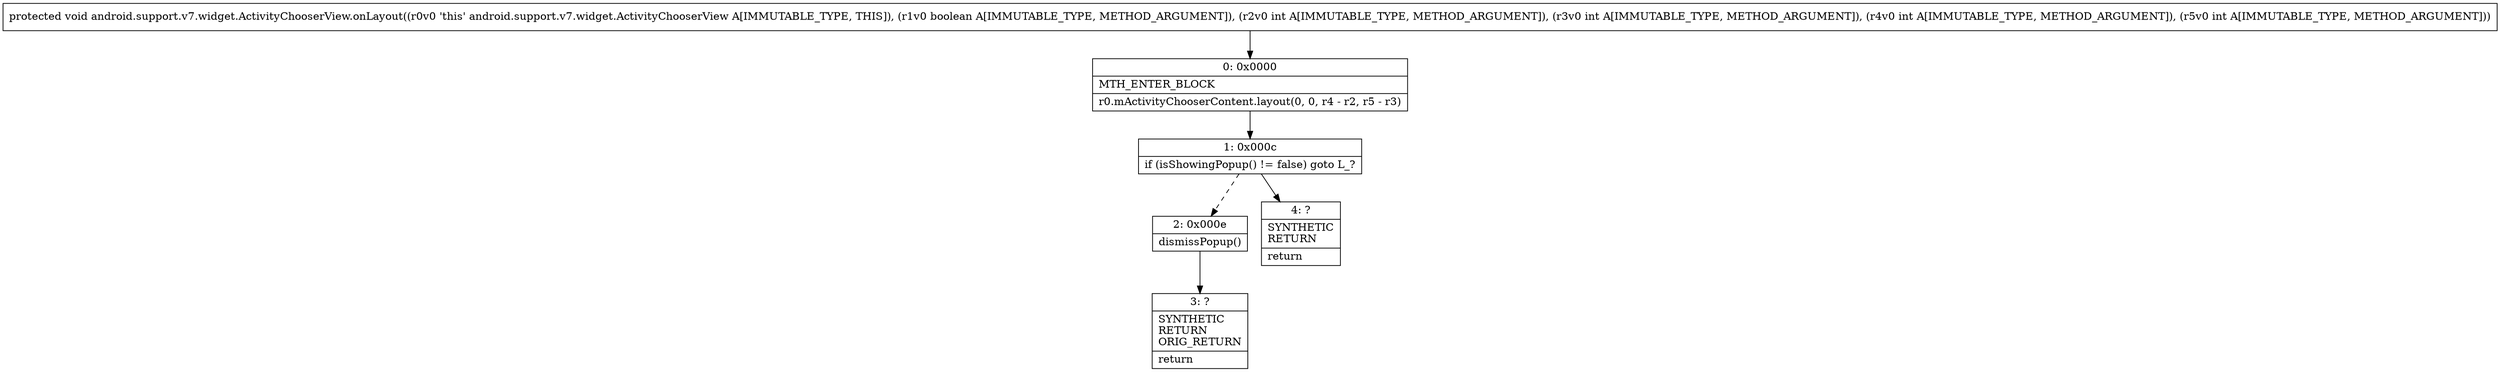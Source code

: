 digraph "CFG forandroid.support.v7.widget.ActivityChooserView.onLayout(ZIIII)V" {
Node_0 [shape=record,label="{0\:\ 0x0000|MTH_ENTER_BLOCK\l|r0.mActivityChooserContent.layout(0, 0, r4 \- r2, r5 \- r3)\l}"];
Node_1 [shape=record,label="{1\:\ 0x000c|if (isShowingPopup() != false) goto L_?\l}"];
Node_2 [shape=record,label="{2\:\ 0x000e|dismissPopup()\l}"];
Node_3 [shape=record,label="{3\:\ ?|SYNTHETIC\lRETURN\lORIG_RETURN\l|return\l}"];
Node_4 [shape=record,label="{4\:\ ?|SYNTHETIC\lRETURN\l|return\l}"];
MethodNode[shape=record,label="{protected void android.support.v7.widget.ActivityChooserView.onLayout((r0v0 'this' android.support.v7.widget.ActivityChooserView A[IMMUTABLE_TYPE, THIS]), (r1v0 boolean A[IMMUTABLE_TYPE, METHOD_ARGUMENT]), (r2v0 int A[IMMUTABLE_TYPE, METHOD_ARGUMENT]), (r3v0 int A[IMMUTABLE_TYPE, METHOD_ARGUMENT]), (r4v0 int A[IMMUTABLE_TYPE, METHOD_ARGUMENT]), (r5v0 int A[IMMUTABLE_TYPE, METHOD_ARGUMENT])) }"];
MethodNode -> Node_0;
Node_0 -> Node_1;
Node_1 -> Node_2[style=dashed];
Node_1 -> Node_4;
Node_2 -> Node_3;
}

